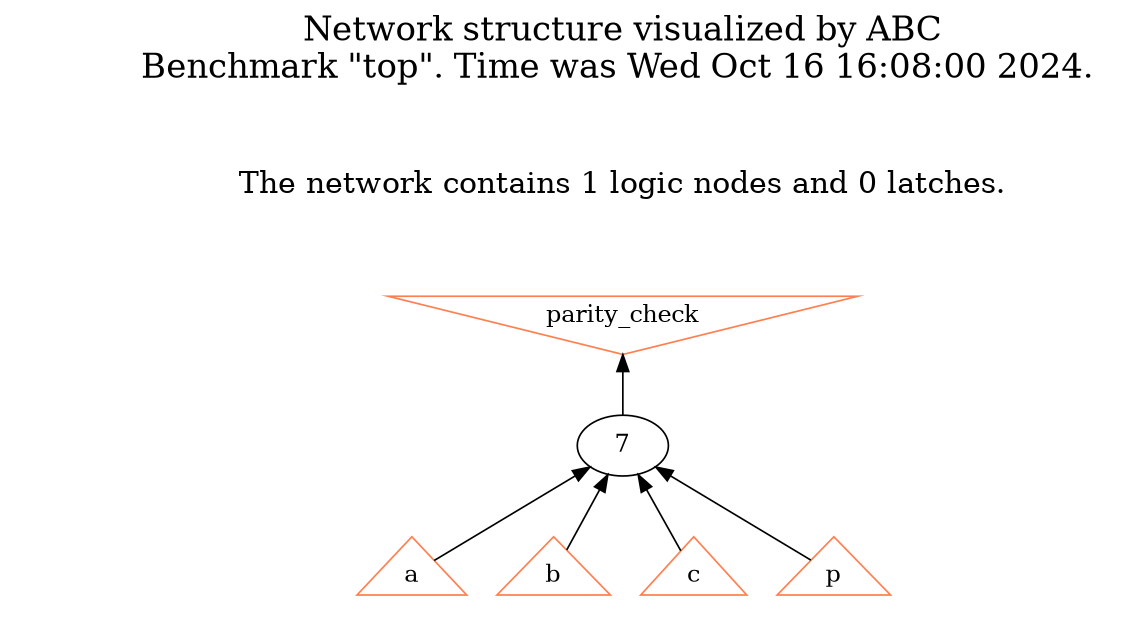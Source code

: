 # Network structure generated by ABC

digraph network {
size = "7.5,10";
center = true;
edge [dir = back];

{
  node [shape = plaintext];
  edge [style = invis];
  LevelTitle1 [label=""];
  LevelTitle2 [label=""];
  Level2 [label = ""];
  Level1 [label = ""];
  Level0 [label = ""];
  LevelTitle1 ->  LevelTitle2 ->  Level2 ->  Level1 ->  Level0;
}

{
  rank = same;
  LevelTitle1;
  title1 [shape=plaintext,
          fontsize=20,
          fontname = "Times-Roman",
          label="Network structure visualized by ABC\nBenchmark \"top\". Time was Wed Oct 16 16:08:00 2024. "
         ];
}

{
  rank = same;
  LevelTitle2;
  title2 [shape=plaintext,
          fontsize=18,
          fontname = "Times-Roman",
          label="The network contains 1 logic nodes and 0 latches.\n"
         ];
}

{
  rank = same;
  Level2;
  Node5 [label = "parity_check", shape = invtriangle, color = coral, fillcolor = coral];
}

{
  rank = same;
  Level1;
  Node7 [label = "7\n", shape = ellipse];
}

{
  rank = same;
  Level0;
  Node1 [label = "a", shape = triangle, color = coral, fillcolor = coral];
  Node2 [label = "b", shape = triangle, color = coral, fillcolor = coral];
  Node3 [label = "c", shape = triangle, color = coral, fillcolor = coral];
  Node4 [label = "p", shape = triangle, color = coral, fillcolor = coral];
}

title1 -> title2 [style = invis];
title2 -> Node5 [style = invis];
Node5 -> Node7 [style = solid];
Node7 -> Node1 [style = solid];
Node7 -> Node2 [style = solid];
Node7 -> Node3 [style = solid];
Node7 -> Node4 [style = solid];
}

